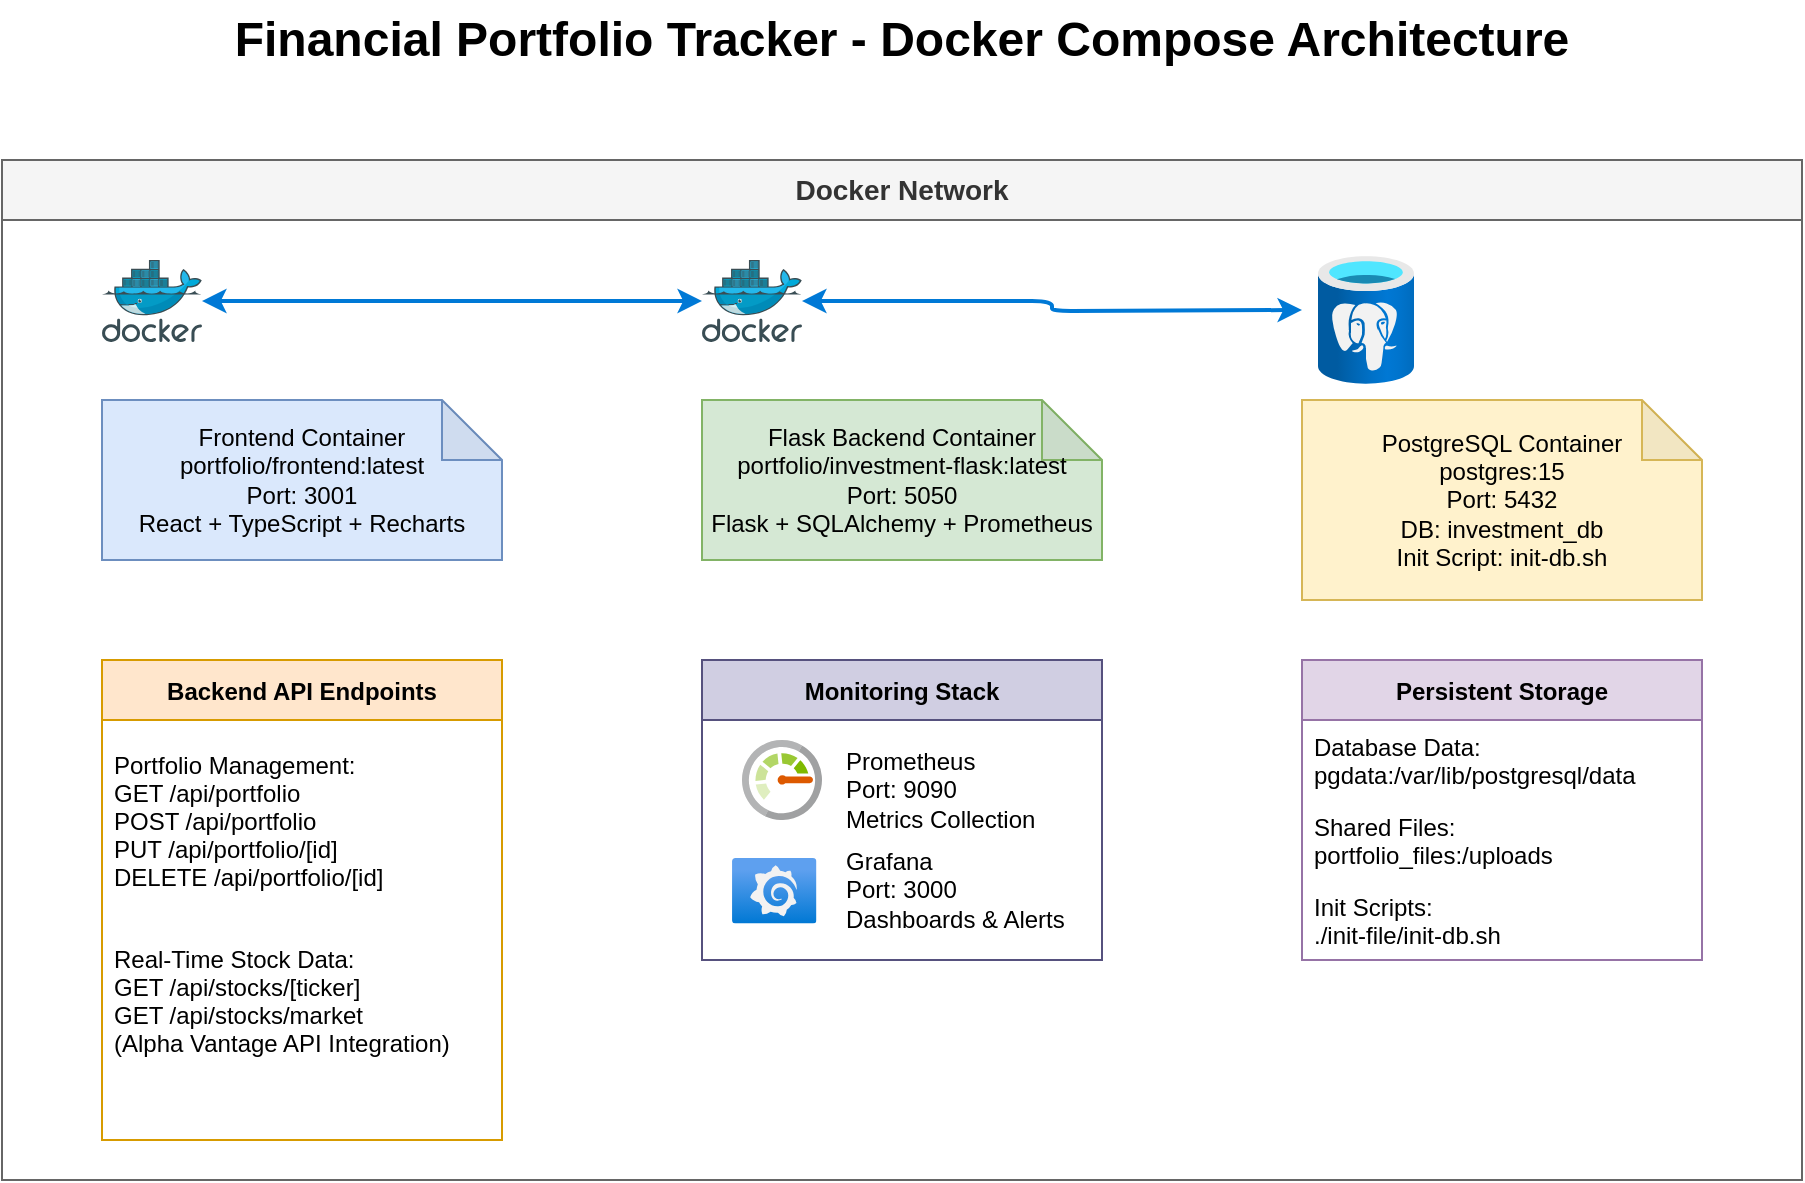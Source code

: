 <mxfile version="26.0.16" pages="3">
  <diagram name="Docker Compose" id="docker-compose">
    <mxGraphModel dx="1434" dy="844" grid="1" gridSize="10" guides="1" tooltips="1" connect="1" arrows="1" fold="1" page="1" pageScale="1" pageWidth="1100" pageHeight="850" math="0" shadow="0">
      <root>
        <mxCell id="0" />
        <mxCell id="1" parent="0" />
        <mxCell id="title" value="Financial Portfolio Tracker - Docker Compose Architecture" style="text;html=1;strokeColor=none;fillColor=none;align=center;verticalAlign=middle;whiteSpace=wrap;rounded=0;fontSize=24;fontStyle=1" parent="1" vertex="1">
          <mxGeometry x="200" y="20" width="700" height="40" as="geometry" />
        </mxCell>
        <mxCell id="docker-network" value="Docker Network" style="swimlane;fontStyle=1;childLayout=stackLayout;horizontal=1;startSize=30;horizontalStack=0;fillColor=#F5F5F5;strokeColor=#666666;fontSize=14;fontColor=#333333;collapsible=0;whiteSpace=wrap;html=1;" parent="1" vertex="1">
          <mxGeometry x="100" y="100" width="900" height="510" as="geometry" />
        </mxCell>
        <mxCell id="frontend-container" value="" style="aspect=fixed;html=1;points=[];align=center;image;fontSize=12;image=img/lib/mscae/Docker.svg;" parent="1" vertex="1">
          <mxGeometry x="150" y="150" width="50" height="41" as="geometry" />
        </mxCell>
        <mxCell id="frontend-details" value="Frontend Container&#xa;portfolio/frontend:latest&#xa;Port: 3001&#xa;React + TypeScript + Recharts" style="shape=note;whiteSpace=wrap;html=1;backgroundOutline=1;darkOpacity=0.05;fillColor=#dae8fc;strokeColor=#6c8ebf" parent="1" vertex="1">
          <mxGeometry x="150" y="220" width="200" height="80" as="geometry" />
        </mxCell>
        <mxCell id="backend-container" value="" style="aspect=fixed;html=1;points=[];align=center;image;fontSize=12;image=img/lib/mscae/Docker.svg;" parent="1" vertex="1">
          <mxGeometry x="450" y="150" width="50" height="41" as="geometry" />
        </mxCell>
        <mxCell id="backend-details" value="Flask Backend Container&#xa;portfolio/investment-flask:latest&#xa;Port: 5050&#xa;Flask + SQLAlchemy + Prometheus" style="shape=note;whiteSpace=wrap;html=1;backgroundOutline=1;darkOpacity=0.05;fillColor=#d5e8d4;strokeColor=#82b366" parent="1" vertex="1">
          <mxGeometry x="450" y="220" width="200" height="80" as="geometry" />
        </mxCell>
        <mxCell id="db-details" value="PostgreSQL Container&#xa;postgres:15&#xa;Port: 5432&#xa;DB: investment_db&#xa;Init Script: init-db.sh" style="shape=note;whiteSpace=wrap;html=1;backgroundOutline=1;darkOpacity=0.05;fillColor=#fff2cc;strokeColor=#d6b656" parent="1" vertex="1">
          <mxGeometry x="750" y="220" width="200" height="100" as="geometry" />
        </mxCell>
        <mxCell id="volumes-section" value="Persistent Storage" style="swimlane;fontStyle=1;childLayout=stackLayout;horizontal=1;startSize=30;horizontalStack=0;resizeParent=1;resizeParentMax=0;resizeLast=0;collapsible=1;marginBottom=0;fillColor=#e1d5e7;strokeColor=#9673a6;" parent="1" vertex="1">
          <mxGeometry x="750" y="350" width="200" height="150" as="geometry" />
        </mxCell>
        <mxCell id="volume1" value="Database Data:&#xa;pgdata:/var/lib/postgresql/data" style="text;strokeColor=none;fillColor=none;align=left;verticalAlign=middle;spacingLeft=4;spacingRight=4;overflow=hidden;points=[[0,0.5],[1,0.5]];portConstraint=eastwest;rotatable=0;" parent="volumes-section" vertex="1">
          <mxGeometry y="30" width="200" height="40" as="geometry" />
        </mxCell>
        <mxCell id="volume2" value="Shared Files:&#xa;portfolio_files:/uploads" style="text;strokeColor=none;fillColor=none;align=left;verticalAlign=middle;spacingLeft=4;spacingRight=4;overflow=hidden;points=[[0,0.5],[1,0.5]];portConstraint=eastwest;rotatable=0;" parent="volumes-section" vertex="1">
          <mxGeometry y="70" width="200" height="40" as="geometry" />
        </mxCell>
        <mxCell id="volume3" value="Init Scripts:&#xa;./init-file/init-db.sh" style="text;strokeColor=none;fillColor=none;align=left;verticalAlign=middle;spacingLeft=4;spacingRight=4;overflow=hidden;points=[[0,0.5],[1,0.5]];portConstraint=eastwest;rotatable=0;" parent="volumes-section" vertex="1">
          <mxGeometry y="110" width="200" height="40" as="geometry" />
        </mxCell>
        <mxCell id="api-docs" value="Backend API Endpoints" style="swimlane;fontStyle=1;childLayout=stackLayout;horizontal=1;startSize=30;horizontalStack=0;resizeParent=1;resizeParentMax=0;resizeLast=0;collapsible=1;marginBottom=0;fillColor=#ffe6cc;strokeColor=#d79b00;" parent="1" vertex="1">
          <mxGeometry x="150" y="350" width="200" height="240" as="geometry" />
        </mxCell>
        <mxCell id="portfolio-endpoints" value="Portfolio Management:&#xa;GET /api/portfolio&#xa;POST /api/portfolio&#xa;PUT /api/portfolio/[id]&#xa;DELETE /api/portfolio/[id]" style="text;strokeColor=none;fillColor=none;align=left;verticalAlign=middle;spacingLeft=4;spacingRight=4;overflow=hidden;points=[[0,0.5],[1,0.5]];portConstraint=eastwest;rotatable=0;" parent="api-docs" vertex="1">
          <mxGeometry y="30" width="200" height="100" as="geometry" />
        </mxCell>
        <mxCell id="stock-endpoints" value="Real-Time Stock Data:&#xa;GET /api/stocks/[ticker]&#xa;GET /api/stocks/market&#xa;(Alpha Vantage API Integration)" style="text;strokeColor=none;fillColor=none;align=left;verticalAlign=middle;spacingLeft=4;spacingRight=4;overflow=hidden;points=[[0,0.5],[1,0.5]];portConstraint=eastwest;rotatable=0;" parent="api-docs" vertex="1">
          <mxGeometry y="130" width="200" height="80" as="geometry" />
        </mxCell>
        <mxCell id="frontend-to-backend" value="" style="edgeStyle=orthogonalEdgeStyle;rounded=1;orthogonalLoop=1;jettySize=auto;html=1;entryX=0;entryY=0.5;entryDx=0;entryDy=0;startArrow=classic;startFill=1;endArrow=classic;endFill=1;strokeColor=#0079D6;strokeWidth=2;" parent="1" source="frontend-container" target="backend-container" edge="1">
          <mxGeometry relative="1" as="geometry" />
        </mxCell>
        <mxCell id="backend-to-db" value="" style="edgeStyle=orthogonalEdgeStyle;rounded=1;orthogonalLoop=1;jettySize=auto;html=1;entryX=0;entryY=0.5;entryDx=0;entryDy=0;startArrow=classic;startFill=1;endArrow=classic;endFill=1;strokeColor=#0079D6;strokeWidth=2;" parent="1" source="backend-container" edge="1">
          <mxGeometry relative="1" as="geometry">
            <mxPoint x="750" y="175" as="targetPoint" />
          </mxGeometry>
        </mxCell>
        <mxCell id="monitoring-section" value="Monitoring Stack" style="swimlane;fontStyle=1;childLayout=stackLayout;horizontal=1;startSize=30;horizontalStack=0;resizeParent=1;resizeParentMax=0;resizeLast=0;collapsible=1;marginBottom=0;fillColor=#d0cee2;strokeColor=#56517e;" parent="1" vertex="1">
          <mxGeometry x="450" y="350" width="200" height="150" as="geometry" />
        </mxCell>
        <mxCell id="prometheus-container" value="" style="aspect=fixed;html=1;points=[];align=center;image;fontSize=12;image=img/lib/mscae/Monitor.svg;" parent="1" vertex="1">
          <mxGeometry x="470" y="390" width="40" height="40" as="geometry" />
        </mxCell>
        <mxCell id="prometheus-label" value="Prometheus&#xa;Port: 9090&#xa;Metrics Collection" style="text;html=1;strokeColor=none;fillColor=none;align=left;verticalAlign=middle;whiteSpace=wrap;rounded=0;" parent="1" vertex="1">
          <mxGeometry x="520" y="390" width="120" height="50" as="geometry" />
        </mxCell>
        <mxCell id="grafana-label" value="Grafana&#xa;Port: 3000&#xa;Dashboards &amp; Alerts" style="text;html=1;strokeColor=none;fillColor=none;align=left;verticalAlign=middle;whiteSpace=wrap;rounded=0;" parent="1" vertex="1">
          <mxGeometry x="520" y="440" width="120" height="50" as="geometry" />
        </mxCell>
        <mxCell id="TYrQooPoINPBfzDf0-35-1" value="" style="image;aspect=fixed;html=1;points=[];align=center;fontSize=12;image=img/lib/azure2/databases/Azure_Database_PostgreSQL_Server.svg;" vertex="1" parent="1">
          <mxGeometry x="758" y="148" width="48" height="64" as="geometry" />
        </mxCell>
        <mxCell id="4h9m7ZwoVeaI2HhSz8Ve-1" value="" style="image;aspect=fixed;html=1;points=[];align=center;fontSize=12;image=img/lib/azure2/other/Grafana.svg;" vertex="1" parent="1">
          <mxGeometry x="465" y="449" width="42.24" height="32.8" as="geometry" />
        </mxCell>
      </root>
    </mxGraphModel>
  </diagram>
  <diagram name="Kubernetes" id="kubernetes">
    <mxGraphModel dx="1434" dy="844" grid="1" gridSize="10" guides="1" tooltips="1" connect="1" arrows="1" fold="1" page="1" pageScale="1" pageWidth="1100" pageHeight="850" math="0" shadow="0">
      <root>
        <mxCell id="0" />
        <mxCell id="1" parent="0" />
        <mxCell id="k8s-title" value="Financial Portfolio Tracker - Kubernetes Architecture" style="text;html=1;strokeColor=none;fillColor=none;align=center;verticalAlign=middle;whiteSpace=wrap;rounded=0;fontSize=24;fontStyle=1" parent="1" vertex="1">
          <mxGeometry x="200" y="20" width="700" height="40" as="geometry" />
        </mxCell>
        <mxCell id="k8s-cluster" value="Kubernetes Cluster" style="rounded=1;whiteSpace=wrap;html=1;verticalAlign=top;fontStyle=1;fillColor=#EFF3F8;strokeColor=#6C8EBF;dashed=1;strokeWidth=2;" parent="1" vertex="1">
          <mxGeometry x="80" y="80" width="940" height="680" as="geometry" />
        </mxCell>
        <mxCell id="frontend-deploy" value="Frontend Deployment" style="rounded=1;whiteSpace=wrap;html=1;verticalAlign=top;fillColor=#dae8fc;strokeColor=#6c8ebf;align=center;fontStyle=1" parent="1" vertex="1">
          <mxGeometry x="120" y="150" width="220" height="200" as="geometry" />
        </mxCell>
        <mxCell id="frontend-pod" value="" style="aspect=fixed;html=1;points=[];align=center;image;fontSize=12;image=img/lib/mscae/Kubernetes.svg;" parent="1" vertex="1">
          <mxGeometry x="160" y="190" width="50" height="48" as="geometry" />
        </mxCell>
        <mxCell id="frontend-service" value="Frontend Service&lt;br&gt;Type: LoadBalancer&lt;br&gt;Port: 3001&lt;br&gt;React" style="shape=process;whiteSpace=wrap;html=1;backgroundOutline=1;fillColor=#dae8fc;strokeColor=#6c8ebf" parent="1" vertex="1">
          <mxGeometry x="140" y="250" width="180" height="80" as="geometry" />
        </mxCell>
        <mxCell id="backend-deploy" value="Backend Deployment" style="rounded=1;whiteSpace=wrap;html=1;verticalAlign=top;fillColor=#d5e8d4;strokeColor=#82b366;align=center;fontStyle=1" parent="1" vertex="1">
          <mxGeometry x="440" y="150" width="220" height="200" as="geometry" />
        </mxCell>
        <mxCell id="backend-pod" value="" style="aspect=fixed;html=1;points=[];align=center;image;fontSize=12;image=img/lib/mscae/Kubernetes.svg;" parent="1" vertex="1">
          <mxGeometry x="480" y="190" width="50" height="48" as="geometry" />
        </mxCell>
        <mxCell id="backend-service" value="Flask Backend Service&#xa;Type: ClusterIP&#xa;Port: 5050&#xa;Flask + SQLAlchemy + Prometheus&#xa;Alpha Vantage API Integration" style="shape=process;whiteSpace=wrap;html=1;backgroundOutline=1;fillColor=#d5e8d4;strokeColor=#82b366" parent="1" vertex="1">
          <mxGeometry x="460" y="250" width="180" height="100" as="geometry" />
        </mxCell>
        <mxCell id="db-statefulset" value="PostgreSQL StatefulSet" style="rounded=1;whiteSpace=wrap;html=1;verticalAlign=top;fillColor=#fff2cc;strokeColor=#d6b656;align=center;fontStyle=1" parent="1" vertex="1">
          <mxGeometry x="760" y="150" width="220" height="200" as="geometry" />
        </mxCell>
        <mxCell id="db-service" value="PostgreSQL Service&#xa;Type: ClusterIP&#xa;Port: 5432&#xa;Database: investment_db&#xa;Persistent Storage: postgres-pvc" style="shape=process;whiteSpace=wrap;html=1;backgroundOutline=1;fillColor=#fff2cc;strokeColor=#d6b656" parent="1" vertex="1">
          <mxGeometry x="780" y="250" width="180" height="100" as="geometry" />
        </mxCell>
        <mxCell id="config-storage" value="Kubernetes Resources" style="swimlane;fontStyle=1;childLayout=stackLayout;horizontal=1;startSize=30;horizontalStack=0;resizeParent=1;resizeParentMax=0;resizeLast=0;collapsible=1;marginBottom=0;fillColor=#e1d5e7;strokeColor=#9673a6;" parent="1" vertex="1">
          <mxGeometry x="760" y="400" width="210" height="160" as="geometry" />
        </mxCell>
        <mxCell id="config1" value="ConfigMaps:&#xa;- postgres-configmap&#xa;- init-db-configmap" style="text;strokeColor=none;fillColor=none;align=left;verticalAlign=middle;spacingLeft=4;spacingRight=4;overflow=hidden;points=[[0,0.5],[1,0.5]];portConstraint=eastwest;rotatable=0;" parent="config-storage" vertex="1">
          <mxGeometry y="30" width="210" height="50" as="geometry" />
        </mxCell>
        <mxCell id="config2" value="Secrets:&#xa;- postgres-secret (DB credentials)" style="text;strokeColor=none;fillColor=none;align=left;verticalAlign=middle;spacingLeft=4;spacingRight=4;overflow=hidden;points=[[0,0.5],[1,0.5]];portConstraint=eastwest;rotatable=0;" parent="config-storage" vertex="1">
          <mxGeometry y="80" width="210" height="40" as="geometry" />
        </mxCell>
        <mxCell id="config3" value="Storage:&#xa;- postgres-pvc (Database storage)" style="text;strokeColor=none;fillColor=none;align=left;verticalAlign=middle;spacingLeft=4;spacingRight=4;overflow=hidden;points=[[0,0.5],[1,0.5]];portConstraint=eastwest;rotatable=0;" parent="config-storage" vertex="1">
          <mxGeometry y="120" width="210" height="40" as="geometry" />
        </mxCell>
        <mxCell id="monitoring" value="Monitoring Stack" style="swimlane;fontStyle=1;childLayout=stackLayout;horizontal=1;startSize=30;horizontalStack=0;resizeParent=1;resizeParentMax=0;resizeLast=0;collapsible=1;marginBottom=0;fillColor=#f5f5f5;strokeColor=#666666;" parent="1" vertex="1">
          <mxGeometry x="440" y="400" width="220" height="150" as="geometry" />
        </mxCell>
        <mxCell id="monitor1" value="Prometheus Server&#xa;Port: 9090&#xa;Custom Config: prometheus.yml" style="text;strokeColor=none;fillColor=none;align=left;verticalAlign=middle;spacingLeft=4;spacingRight=4;overflow=hidden;points=[[0,0.5],[1,0.5]];portConstraint=eastwest;rotatable=0;" parent="monitoring" vertex="1">
          <mxGeometry y="30" width="220" height="60" as="geometry" />
        </mxCell>
        <mxCell id="monitor2" value="Grafana Dashboard&#xa;Port: 3000&#xa;Auto-provisioned datasources&#xa;Custom dashboards" style="text;strokeColor=none;fillColor=none;align=left;verticalAlign=middle;spacingLeft=4;spacingRight=4;overflow=hidden;points=[[0,0.5],[1,0.5]];portConstraint=eastwest;rotatable=0;" parent="monitoring" vertex="1">
          <mxGeometry y="90" width="220" height="60" as="geometry" />
        </mxCell>
        <mxCell id="network-policy" value="Network Policies" style="swimlane;fontStyle=1;childLayout=stackLayout;horizontal=1;startSize=30;horizontalStack=0;resizeParent=1;resizeParentMax=0;resizeLast=0;collapsible=1;marginBottom=0;fillColor=#f8cecc;strokeColor=#b85450;" parent="1" vertex="1">
          <mxGeometry x="120" y="400" width="220" height="150" as="geometry" />
        </mxCell>
        <mxCell id="policy1" value="frontend-policy" style="text;strokeColor=none;fillColor=none;align=left;verticalAlign=middle;spacingLeft=4;spacingRight=4;overflow=hidden;points=[[0,0.5],[1,0.5]];portConstraint=eastwest;rotatable=0;" parent="network-policy" vertex="1">
          <mxGeometry y="30" width="220" height="30" as="geometry" />
        </mxCell>
        <mxCell id="policy2" value="backend-policy" style="text;strokeColor=none;fillColor=none;align=left;verticalAlign=middle;spacingLeft=4;spacingRight=4;overflow=hidden;points=[[0,0.5],[1,0.5]];portConstraint=eastwest;rotatable=0;" parent="network-policy" vertex="1">
          <mxGeometry y="60" width="220" height="30" as="geometry" />
        </mxCell>
        <mxCell id="policy3" value="database-policy" style="text;strokeColor=none;fillColor=none;align=left;verticalAlign=middle;spacingLeft=4;spacingRight=4;overflow=hidden;points=[[0,0.5],[1,0.5]];portConstraint=eastwest;rotatable=0;" parent="network-policy" vertex="1">
          <mxGeometry y="90" width="220" height="30" as="geometry" />
        </mxCell>
        <mxCell id="policy4" value="monitoring-policy" style="text;strokeColor=none;fillColor=none;align=left;verticalAlign=middle;spacingLeft=4;spacingRight=4;overflow=hidden;points=[[0,0.5],[1,0.5]];portConstraint=eastwest;rotatable=0;" parent="network-policy" vertex="1">
          <mxGeometry y="120" width="220" height="30" as="geometry" />
        </mxCell>
        <mxCell id="k8s-frontend-to-backend" value="" style="edgeStyle=orthogonalEdgeStyle;rounded=1;orthogonalLoop=1;jettySize=auto;html=1;startArrow=none;startFill=0;endArrow=classic;endFill=1;strokeColor=#326CE5;strokeWidth=2;" parent="1" source="frontend-service" target="backend-service" edge="1">
          <mxGeometry relative="1" as="geometry" />
        </mxCell>
        <mxCell id="k8s-backend-to-db" value="" style="edgeStyle=orthogonalEdgeStyle;rounded=1;orthogonalLoop=1;jettySize=auto;html=1;startArrow=none;startFill=0;endArrow=classic;endFill=1;strokeColor=#326CE5;strokeWidth=2;" parent="1" source="backend-service" target="db-service" edge="1">
          <mxGeometry relative="1" as="geometry" />
        </mxCell>
        <mxCell id="helm" value="" style="aspect=fixed;html=1;points=[];align=center;image;fontSize=12;image=img/lib/mscae/Kubernetes.svg;" parent="1" vertex="1">
          <mxGeometry x="620" y="70" width="40" height="40" as="geometry" />
        </mxCell>
        <mxCell id="IUx_RxEww053qwB009mP-1" value="" style="image;aspect=fixed;html=1;points=[];align=center;fontSize=12;image=img/lib/azure2/databases/Azure_Database_PostgreSQL_Server.svg;" parent="1" vertex="1">
          <mxGeometry x="790" y="182" width="48" height="64" as="geometry" />
        </mxCell>
        <mxCell id="Q2sG06KYMsYFRJ_fSKv8-4" value="Outside" style="shape=umlActor;verticalLabelPosition=bottom;verticalAlign=top;html=1;outlineConnect=0;" parent="1" vertex="1">
          <mxGeometry x="10" y="40" width="30" height="60" as="geometry" />
        </mxCell>
        <mxCell id="Q2sG06KYMsYFRJ_fSKv8-5" style="edgeStyle=orthogonalEdgeStyle;rounded=0;orthogonalLoop=1;jettySize=auto;html=1;entryX=0.223;entryY=-0.02;entryDx=0;entryDy=0;entryPerimeter=0;" parent="1" source="Q2sG06KYMsYFRJ_fSKv8-4" target="frontend-deploy" edge="1">
          <mxGeometry relative="1" as="geometry" />
        </mxCell>
        <mxCell id="Q2sG06KYMsYFRJ_fSKv8-6" value="&lt;b&gt;&lt;u&gt;Ingress&lt;/u&gt;&lt;/b&gt;&lt;div&gt;&lt;b&gt;&lt;u&gt;Nodeport:&lt;br&gt;Promethes:30090&lt;/u&gt;&lt;/b&gt;&lt;/div&gt;&lt;div&gt;&lt;b&gt;&lt;u&gt;Grafna:30300&lt;/u&gt;&lt;/b&gt;&lt;/div&gt;" style="text;html=1;align=center;verticalAlign=middle;resizable=0;points=[];autosize=1;strokeColor=none;fillColor=none;" parent="1" vertex="1">
          <mxGeometry x="50" width="120" height="70" as="geometry" />
        </mxCell>
      </root>
    </mxGraphModel>
  </diagram>
  <diagram name="Terraform AWS" id="terraform-aws">
    <mxGraphModel dx="1687" dy="993" grid="1" gridSize="10" guides="1" tooltips="1" connect="1" arrows="1" fold="1" page="1" pageScale="1" pageWidth="1100" pageHeight="850" math="0" shadow="0">
      <root>
        <mxCell id="0" />
        <mxCell id="1" parent="0" />
        <mxCell id="aws-title" value="Financial Portfolio Tracker - Production AWS Infrastructure" style="text;html=1;strokeColor=none;fillColor=none;align=center;verticalAlign=middle;whiteSpace=wrap;rounded=0;fontSize=24;fontStyle=1" parent="1" vertex="1">
          <mxGeometry x="200" y="20" width="700" height="40" as="geometry" />
        </mxCell>
        <mxCell id="aws-cloud" value="AWS Cloud" style="points=[[0,0],[0.25,0],[0.5,0],[0.75,0],[1,0],[1,0.25],[1,0.5],[1,0.75],[1,1],[0.75,1],[0.5,1],[0.25,1],[0,1],[0,0.75],[0,0.5],[0,0.25]];outlineConnect=0;html=1;whiteSpace=wrap;fontSize=12;fontStyle=1;container=1;pointerEvents=0;collapsible=0;recursiveResize=0;shape=mxgraph.aws4.group;grIcon=mxgraph.aws4.group_aws_cloud;strokeColor=#232F3E;fillColor=none;verticalAlign=top;align=left;spacingLeft=30;fontColor=#232F3E;dashed=0;" parent="1" vertex="1">
          <mxGeometry x="40" y="80" width="1020" height="680" as="geometry" />
        </mxCell>
        <mxCell id="vpc" value="VPC" style="points=[[0,0],[0.25,0],[0.5,0],[0.75,0],[1,0],[1,0.25],[1,0.5],[1,0.75],[1,1],[0.75,1],[0.5,1],[0.25,1],[0,1],[0,0.75],[0,0.5],[0,0.25]];outlineConnect=0;html=1;whiteSpace=wrap;fontSize=12;fontStyle=0;container=1;pointerEvents=0;collapsible=0;recursiveResize=0;shape=mxgraph.aws4.group;grIcon=mxgraph.aws4.group_vpc;strokeColor=#248814;fillColor=none;verticalAlign=top;align=left;spacingLeft=30;fontColor=#248814;dashed=0;" parent="aws-cloud" vertex="1">
          <mxGeometry x="40" y="40" width="940" height="520" as="geometry" />
        </mxCell>
        <mxCell id="public-subnet-group" value="Public Subnets" style="fillColor=none;strokeColor=#147EBA;dashed=1;verticalAlign=top;fontStyle=0;fontColor=#147EBA;whiteSpace=wrap;html=1;" parent="vpc" vertex="1">
          <mxGeometry x="30" y="40" width="280" height="460" as="geometry" />
        </mxCell>
        <mxCell id="alb" value="Application Load Balancer" style="sketch=0;outlineConnect=0;fontColor=#232F3E;gradientColor=none;fillColor=#4D27AA;strokeColor=none;dashed=0;verticalLabelPosition=bottom;verticalAlign=top;align=center;html=1;fontSize=12;fontStyle=0;aspect=fixed;pointerEvents=1;shape=mxgraph.aws4.application_load_balancer;" parent="vpc" vertex="1">
          <mxGeometry x="130" y="80" width="78" height="78" as="geometry" />
        </mxCell>
        <mxCell id="nat" value="NAT Gateway" style="sketch=0;outlineConnect=0;fontColor=#232F3E;gradientColor=none;fillColor=#4D27AA;strokeColor=none;dashed=0;verticalLabelPosition=bottom;verticalAlign=top;align=center;html=1;fontSize=12;fontStyle=0;aspect=fixed;pointerEvents=1;shape=mxgraph.aws4.nat_gateway;" parent="vpc" vertex="1">
          <mxGeometry x="130" y="200" width="78" height="78" as="geometry" />
        </mxCell>
        <mxCell id="private-subnet-group" value="Private Subnets" style="fillColor=none;strokeColor=#147EBA;dashed=1;verticalAlign=top;fontStyle=0;fontColor=#147EBA;whiteSpace=wrap;html=1;" parent="vpc" vertex="1">
          <mxGeometry x="360" y="40" width="550" height="460" as="geometry" />
        </mxCell>
        <mxCell id="eks-cluster" value="EKS Cluster" style="sketch=0;points=[[0,0,0],[0.25,0,0],[0.5,0,0],[0.75,0,0],[1,0,0],[0,1,0],[0.25,1,0],[0.5,1,0],[0.75,1,0],[1,1,0],[0,0.25,0],[0,0.5,0],[0,0.75,0],[1,0.25,0],[1,0.5,0],[1,0.75,0]];outlineConnect=0;fontColor=#232F3E;gradientColor=#F78E04;gradientDirection=north;fillColor=#D05C17;strokeColor=#ffffff;dashed=0;verticalLabelPosition=bottom;verticalAlign=top;align=center;html=1;fontSize=12;fontStyle=0;aspect=fixed;shape=mxgraph.aws4.resourceIcon;resIcon=mxgraph.aws4.eks;" parent="vpc" vertex="1">
          <mxGeometry x="400" y="80" width="78" height="78" as="geometry" />
        </mxCell>
        <mxCell id="asg" value="Auto Scaling Group" style="points=[[0,0],[0.25,0],[0.5,0],[0.75,0],[1,0],[1,0.25],[1,0.5],[1,0.75],[1,1],[0.75,1],[0.5,1],[0.25,1],[0,1],[0,0.75],[0,0.5],[0,0.25]];outlineConnect=0;gradientColor=none;html=1;whiteSpace=wrap;fontSize=12;fontStyle=0;container=1;pointerEvents=0;collapsible=0;recursiveResize=0;shape=mxgraph.aws4.groupCenter;grIcon=mxgraph.aws4.group_auto_scaling_group;grStroke=1;strokeColor=#D86613;fillColor=none;verticalAlign=top;align=center;fontColor=#D86613;dashed=1;spacingTop=25;" parent="vpc" vertex="1">
          <mxGeometry x="520" y="60" width="340" height="160" as="geometry" />
        </mxCell>
        <mxCell id="worker1" value="EKS Worker Node" style="sketch=0;outlineConnect=0;fontColor=#232F3E;gradientColor=none;fillColor=#D45B07;strokeColor=none;dashed=0;verticalLabelPosition=bottom;verticalAlign=top;align=center;html=1;fontSize=12;fontStyle=0;aspect=fixed;pointerEvents=1;shape=mxgraph.aws4.instance2;" parent="asg" vertex="1">
          <mxGeometry x="40" y="50" width="78" height="78" as="geometry" />
        </mxCell>
        <mxCell id="worker2" value="EKS Worker Node" style="sketch=0;outlineConnect=0;fontColor=#232F3E;gradientColor=none;fillColor=#D45B07;strokeColor=none;dashed=0;verticalLabelPosition=bottom;verticalAlign=top;align=center;html=1;fontSize=12;fontStyle=0;aspect=fixed;pointerEvents=1;shape=mxgraph.aws4.instance2;" parent="asg" vertex="1">
          <mxGeometry x="220" y="50" width="78" height="78" as="geometry" />
        </mxCell>
        <mxCell id="rds" value="Amazon RDS&#xa;PostgreSQL" style="sketch=0;points=[[0,0,0],[0.25,0,0],[0.5,0,0],[0.75,0,0],[1,0,0],[0,1,0],[0.25,1,0],[0.5,1,0],[0.75,1,0],[1,1,0],[0,0.25,0],[0,0.5,0],[0,0.75,0],[1,0.25,0],[1,0.5,0],[1,0.75,0]];outlineConnect=0;fontColor=#232F3E;gradientColor=#4D72F3;gradientDirection=north;fillColor=#3334B9;strokeColor=#ffffff;dashed=0;verticalLabelPosition=bottom;verticalAlign=top;align=center;html=1;fontSize=12;fontStyle=0;aspect=fixed;shape=mxgraph.aws4.resourceIcon;resIcon=mxgraph.aws4.rds;" parent="vpc" vertex="1">
          <mxGeometry x="790" y="300" width="78" height="78" as="geometry" />
        </mxCell>
        <mxCell id="route-tables" value="Route Tables" style="fillColor=none;strokeColor=#5A6C86;dashed=1;verticalAlign=top;fontStyle=0;fontColor=#5A6C86;whiteSpace=wrap;html=1;" parent="vpc" vertex="1">
          <mxGeometry x="30" y="380" width="280" height="100" as="geometry" />
        </mxCell>
        <mxCell id="core-services" value="Core AWS Services" style="fillColor=none;strokeColor=#147EBA;dashed=1;verticalAlign=top;fontStyle=0;fontColor=#147EBA;whiteSpace=wrap;html=1;" parent="aws-cloud" vertex="1">
          <mxGeometry x="40" y="580" width="940" height="80" as="geometry" />
        </mxCell>
        <mxCell id="route53" value="Route 53&#xa;DNS Management" style="sketch=0;points=[[0,0,0],[0.25,0,0],[0.5,0,0],[0.75,0,0],[1,0,0],[0,1,0],[0.25,1,0],[0.5,1,0],[0.75,1,0],[1,1,0],[0,0.25,0],[0,0.5,0],[0,0.75,0],[1,0.25,0],[1,0.5,0],[1,0.75,0]];outlineConnect=0;fontColor=#232F3E;gradientColor=#945DF2;gradientDirection=north;fillColor=#5A30B5;strokeColor=#ffffff;dashed=0;verticalLabelPosition=bottom;verticalAlign=top;align=center;html=1;fontSize=12;fontStyle=0;aspect=fixed;shape=mxgraph.aws4.resourceIcon;resIcon=mxgraph.aws4.route_53;" parent="aws-cloud" vertex="1">
          <mxGeometry x="80" y="600" width="38" height="38" as="geometry" />
        </mxCell>
        <mxCell id="cloudwatch" value="CloudWatch&#xa;Monitoring" style="sketch=0;points=[[0,0,0],[0.25,0,0],[0.5,0,0],[0.75,0,0],[1,0,0],[0,1,0],[0.25,1,0],[0.5,1,0],[0.75,1,0],[1,1,0],[0,0.25,0],[0,0.5,0],[0,0.75,0],[1,0.25,0],[1,0.5,0],[1,0.75,0]];outlineConnect=0;fontColor=#232F3E;gradientColor=#F34482;gradientDirection=north;fillColor=#BC1356;strokeColor=#ffffff;dashed=0;verticalLabelPosition=bottom;verticalAlign=top;align=center;html=1;fontSize=12;fontStyle=0;aspect=fixed;shape=mxgraph.aws4.resourceIcon;resIcon=mxgraph.aws4.cloudwatch;" parent="aws-cloud" vertex="1">
          <mxGeometry x="240" y="600" width="38" height="38" as="geometry" />
        </mxCell>
        <mxCell id="s3" value="S3&#xa;Assets Storage" style="sketch=0;points=[[0,0,0],[0.25,0,0],[0.5,0,0],[0.75,0,0],[1,0,0],[0,1,0],[0.25,1,0],[0.5,1,0],[0.75,1,0],[1,1,0],[0,0.25,0],[0,0.5,0],[0,0.75,0],[1,0.25,0],[1,0.5,0],[1,0.75,0]];outlineConnect=0;fontColor=#232F3E;gradientColor=#60A337;gradientDirection=north;fillColor=#277116;strokeColor=#ffffff;dashed=0;verticalLabelPosition=bottom;verticalAlign=top;align=center;html=1;fontSize=12;fontStyle=0;aspect=fixed;shape=mxgraph.aws4.resourceIcon;resIcon=mxgraph.aws4.s3;" parent="aws-cloud" vertex="1">
          <mxGeometry x="400" y="600" width="38" height="38" as="geometry" />
        </mxCell>
        <mxCell id="ecr" value="ECR&#xa;Container Registry" style="sketch=0;points=[[0,0,0],[0.25,0,0],[0.5,0,0],[0.75,0,0],[1,0,0],[0,1,0],[0.25,1,0],[0.5,1,0],[0.75,1,0],[1,1,0],[0,0.25,0],[0,0.5,0],[0,0.75,0],[1,0.25,0],[1,0.5,0],[1,0.75,0]];outlineConnect=0;fontColor=#232F3E;gradientColor=#F78E04;gradientDirection=north;fillColor=#D05C17;strokeColor=#ffffff;dashed=0;verticalLabelPosition=bottom;verticalAlign=top;align=center;html=1;fontSize=12;fontStyle=0;aspect=fixed;shape=mxgraph.aws4.resourceIcon;resIcon=mxgraph.aws4.ecr;" parent="aws-cloud" vertex="1">
          <mxGeometry x="560" y="600" width="38" height="38" as="geometry" />
        </mxCell>
        <mxCell id="secrets-manager" value="Secrets Manager&#xa;Credentials &amp; API Keys" style="sketch=0;points=[[0,0,0],[0.25,0,0],[0.5,0,0],[0.75,0,0],[1,0,0],[0,1,0],[0.25,1,0],[0.5,1,0],[0.75,1,0],[1,1,0],[0,0.25,0],[0,0.5,0],[0,0.75,0],[1,0.25,0],[1,0.5,0],[1,0.75,0]];outlineConnect=0;fontColor=#232F3E;gradientColor=#F54749;gradientDirection=north;fillColor=#C7131F;strokeColor=#ffffff;dashed=0;verticalLabelPosition=bottom;verticalAlign=top;align=center;html=1;fontSize=12;fontStyle=0;aspect=fixed;shape=mxgraph.aws4.resourceIcon;resIcon=mxgraph.aws4.secrets_manager;" parent="aws-cloud" vertex="1">
          <mxGeometry x="720" y="600" width="38" height="38" as="geometry" />
        </mxCell>
        <mxCell id="iam" value="IAM&#xa;Access Control" style="sketch=0;points=[[0,0,0],[0.25,0,0],[0.5,0,0],[0.75,0,0],[1,0,0],[0,1,0],[0.25,1,0],[0.5,1,0],[0.75,1,0],[1,1,0],[0,0.25,0],[0,0.5,0],[0,0.75,0],[1,0.25,0],[1,0.5,0],[1,0.75,0]];outlineConnect=0;fontColor=#232F3E;gradientColor=#F54749;gradientDirection=north;fillColor=#C7131F;strokeColor=#ffffff;dashed=0;verticalLabelPosition=bottom;verticalAlign=top;align=center;html=1;fontSize=12;fontStyle=0;aspect=fixed;shape=mxgraph.aws4.resourceIcon;resIcon=mxgraph.aws4.identity_and_access_management;" parent="aws-cloud" vertex="1">
          <mxGeometry x="880" y="600" width="38" height="38" as="geometry" />
        </mxCell>
        <mxCell id="route53-to-alb" value="" style="edgeStyle=orthogonalEdgeStyle;rounded=1;orthogonalLoop=1;jettySize=auto;html=1;strokeColor=#545B64;strokeWidth=2;" parent="aws-cloud" source="route53" target="alb" edge="1">
          <mxGeometry relative="1" as="geometry" />
        </mxCell>
        <mxCell id="alb-to-eks" value="" style="edgeStyle=orthogonalEdgeStyle;rounded=1;orthogonalLoop=1;jettySize=auto;html=1;strokeColor=#545B64;strokeWidth=2;" parent="aws-cloud" source="alb" target="eks-cluster" edge="1">
          <mxGeometry relative="1" as="geometry" />
        </mxCell>
        <mxCell id="eks-to-rds" value="" style="edgeStyle=orthogonalEdgeStyle;rounded=1;orthogonalLoop=1;jettySize=auto;html=1;strokeColor=#545B64;strokeWidth=2;" parent="aws-cloud" source="eks-cluster" target="rds" edge="1">
          <mxGeometry relative="1" as="geometry" />
        </mxCell>
        <mxCell id="terraform-config" value="Terraform Configuration" style="swimlane;fontStyle=1;childLayout=stackLayout;horizontal=1;startSize=30;horizontalStack=0;resizeParent=1;resizeParentMax=0;resizeLast=0;collapsible=1;marginBottom=0;fillColor=#f5f5f5;strokeColor=#666666;fontSize=12;align=left;spacingLeft=10;" parent="1" vertex="1">
          <mxGeometry x="200" y="790" width="200" height="150" as="geometry" />
        </mxCell>
        <mxCell id="tf-config1" value="• main.tf" style="text;strokeColor=none;fillColor=none;align=left;verticalAlign=middle;spacingLeft=4;spacingRight=4;overflow=hidden;points=[[0,0.5],[1,0.5]];portConstraint=eastwest;rotatable=0;" parent="terraform-config" vertex="1">
          <mxGeometry y="30" width="200" height="30" as="geometry" />
        </mxCell>
        <mxCell id="tf-config2" value="• variables.tf" style="text;strokeColor=none;fillColor=none;align=left;verticalAlign=middle;spacingLeft=4;spacingRight=4;overflow=hidden;points=[[0,0.5],[1,0.5]];portConstraint=eastwest;rotatable=0;" parent="terraform-config" vertex="1">
          <mxGeometry y="60" width="200" height="30" as="geometry" />
        </mxCell>
        <mxCell id="tf-config3" value="• outputs.tf" style="text;strokeColor=none;fillColor=none;align=left;verticalAlign=middle;spacingLeft=4;spacingRight=4;overflow=hidden;points=[[0,0.5],[1,0.5]];portConstraint=eastwest;rotatable=0;" parent="terraform-config" vertex="1">
          <mxGeometry y="90" width="200" height="30" as="geometry" />
        </mxCell>
        <mxCell id="tf-config4" value="• terraform.tfvars" style="text;strokeColor=none;fillColor=none;align=left;verticalAlign=middle;spacingLeft=4;spacingRight=4;overflow=hidden;points=[[0,0.5],[1,0.5]];portConstraint=eastwest;rotatable=0;" parent="terraform-config" vertex="1">
          <mxGeometry y="120" width="200" height="30" as="geometry" />
        </mxCell>
        <mxCell id="terraform-modules" value="Terraform Modules" style="swimlane;fontStyle=1;childLayout=stackLayout;horizontal=1;startSize=30;horizontalStack=0;resizeParent=1;resizeParentMax=0;resizeLast=0;collapsible=1;marginBottom=0;fillColor=#e1d5e7;strokeColor=#9673a6;" parent="1" vertex="1">
          <mxGeometry x="670" y="790" width="220" height="150" as="geometry" />
        </mxCell>
        <mxCell id="tf-modules" value="Core Modules:&#xa;- VPC and Networking&#xa;- EKS Cluster&#xa;- RDS Database&#xa;- Security and IAM&#xa;- Monitoring and Logging&#xa;- Backup and DR" style="text;strokeColor=none;fillColor=none;align=left;verticalAlign=middle;spacingLeft=4;spacingRight=4;overflow=hidden;points=[[0,0.5],[1,0.5]];portConstraint=eastwest;rotatable=0;" parent="terraform-modules" vertex="1">
          <mxGeometry y="30" width="220" height="120" as="geometry" />
        </mxCell>
      </root>
    </mxGraphModel>
  </diagram>
</mxfile>
